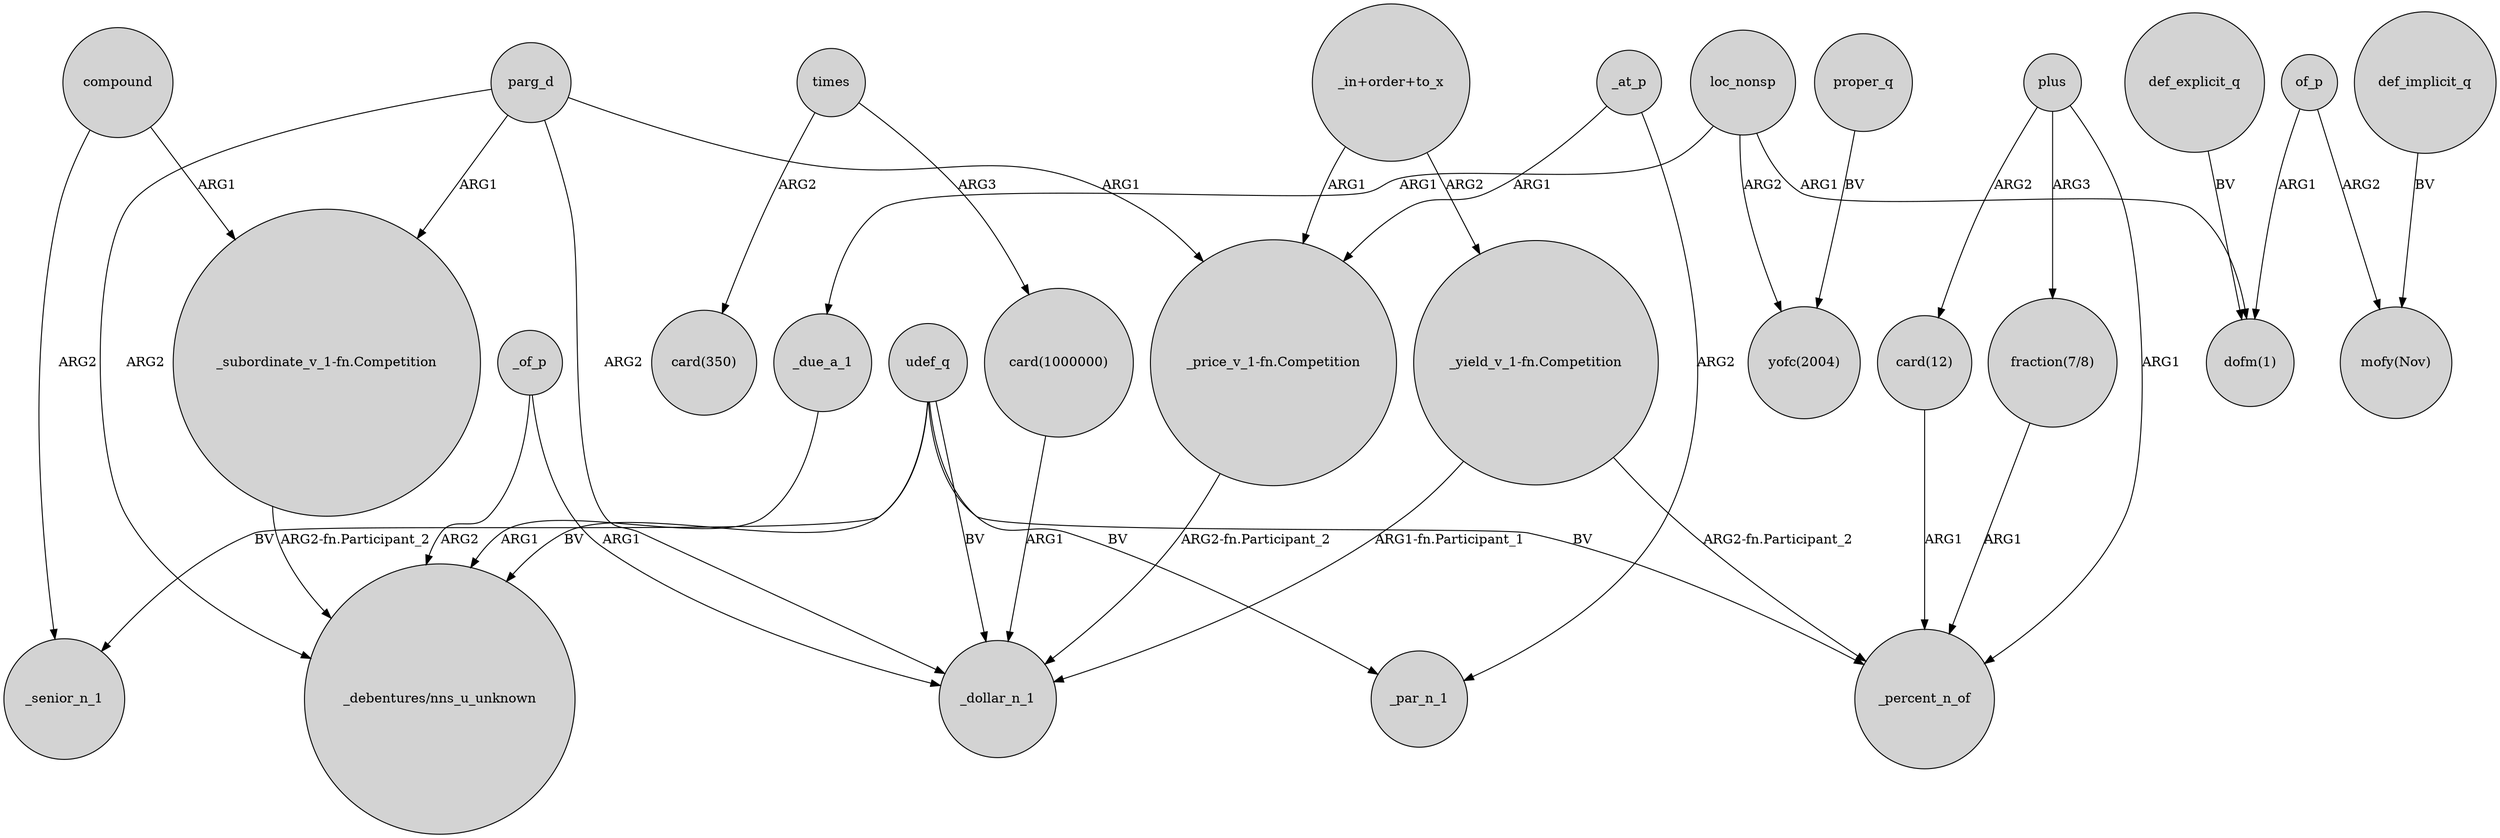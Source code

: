 digraph {
	node [shape=circle style=filled]
	_of_p -> _dollar_n_1 [label=ARG1]
	_of_p -> "_debentures/nns_u_unknown" [label=ARG2]
	parg_d -> _dollar_n_1 [label=ARG2]
	_at_p -> _par_n_1 [label=ARG2]
	of_p -> "mofy(Nov)" [label=ARG2]
	"_subordinate_v_1-fn.Competition" -> "_debentures/nns_u_unknown" [label="ARG2-fn.Participant_2"]
	proper_q -> "yofc(2004)" [label=BV]
	_at_p -> "_price_v_1-fn.Competition" [label=ARG1]
	plus -> "card(12)" [label=ARG2]
	times -> "card(1000000)" [label=ARG3]
	"fraction(7/8)" -> _percent_n_of [label=ARG1]
	"_price_v_1-fn.Competition" -> _dollar_n_1 [label="ARG2-fn.Participant_2"]
	"_in+order+to_x" -> "_price_v_1-fn.Competition" [label=ARG1]
	plus -> _percent_n_of [label=ARG1]
	"_yield_v_1-fn.Competition" -> _dollar_n_1 [label="ARG1-fn.Participant_1"]
	def_explicit_q -> "dofm(1)" [label=BV]
	"_in+order+to_x" -> "_yield_v_1-fn.Competition" [label=ARG2]
	udef_q -> _percent_n_of [label=BV]
	plus -> "fraction(7/8)" [label=ARG3]
	parg_d -> "_debentures/nns_u_unknown" [label=ARG2]
	udef_q -> _par_n_1 [label=BV]
	"_yield_v_1-fn.Competition" -> _percent_n_of [label="ARG2-fn.Participant_2"]
	"card(12)" -> _percent_n_of [label=ARG1]
	udef_q -> _dollar_n_1 [label=BV]
	"card(1000000)" -> _dollar_n_1 [label=ARG1]
	compound -> _senior_n_1 [label=ARG2]
	udef_q -> _senior_n_1 [label=BV]
	parg_d -> "_subordinate_v_1-fn.Competition" [label=ARG1]
	loc_nonsp -> _due_a_1 [label=ARG1]
	compound -> "_subordinate_v_1-fn.Competition" [label=ARG1]
	udef_q -> "_debentures/nns_u_unknown" [label=BV]
	def_implicit_q -> "mofy(Nov)" [label=BV]
	of_p -> "dofm(1)" [label=ARG1]
	times -> "card(350)" [label=ARG2]
	parg_d -> "_price_v_1-fn.Competition" [label=ARG1]
	_due_a_1 -> "_debentures/nns_u_unknown" [label=ARG1]
	loc_nonsp -> "yofc(2004)" [label=ARG2]
	loc_nonsp -> "dofm(1)" [label=ARG1]
}
